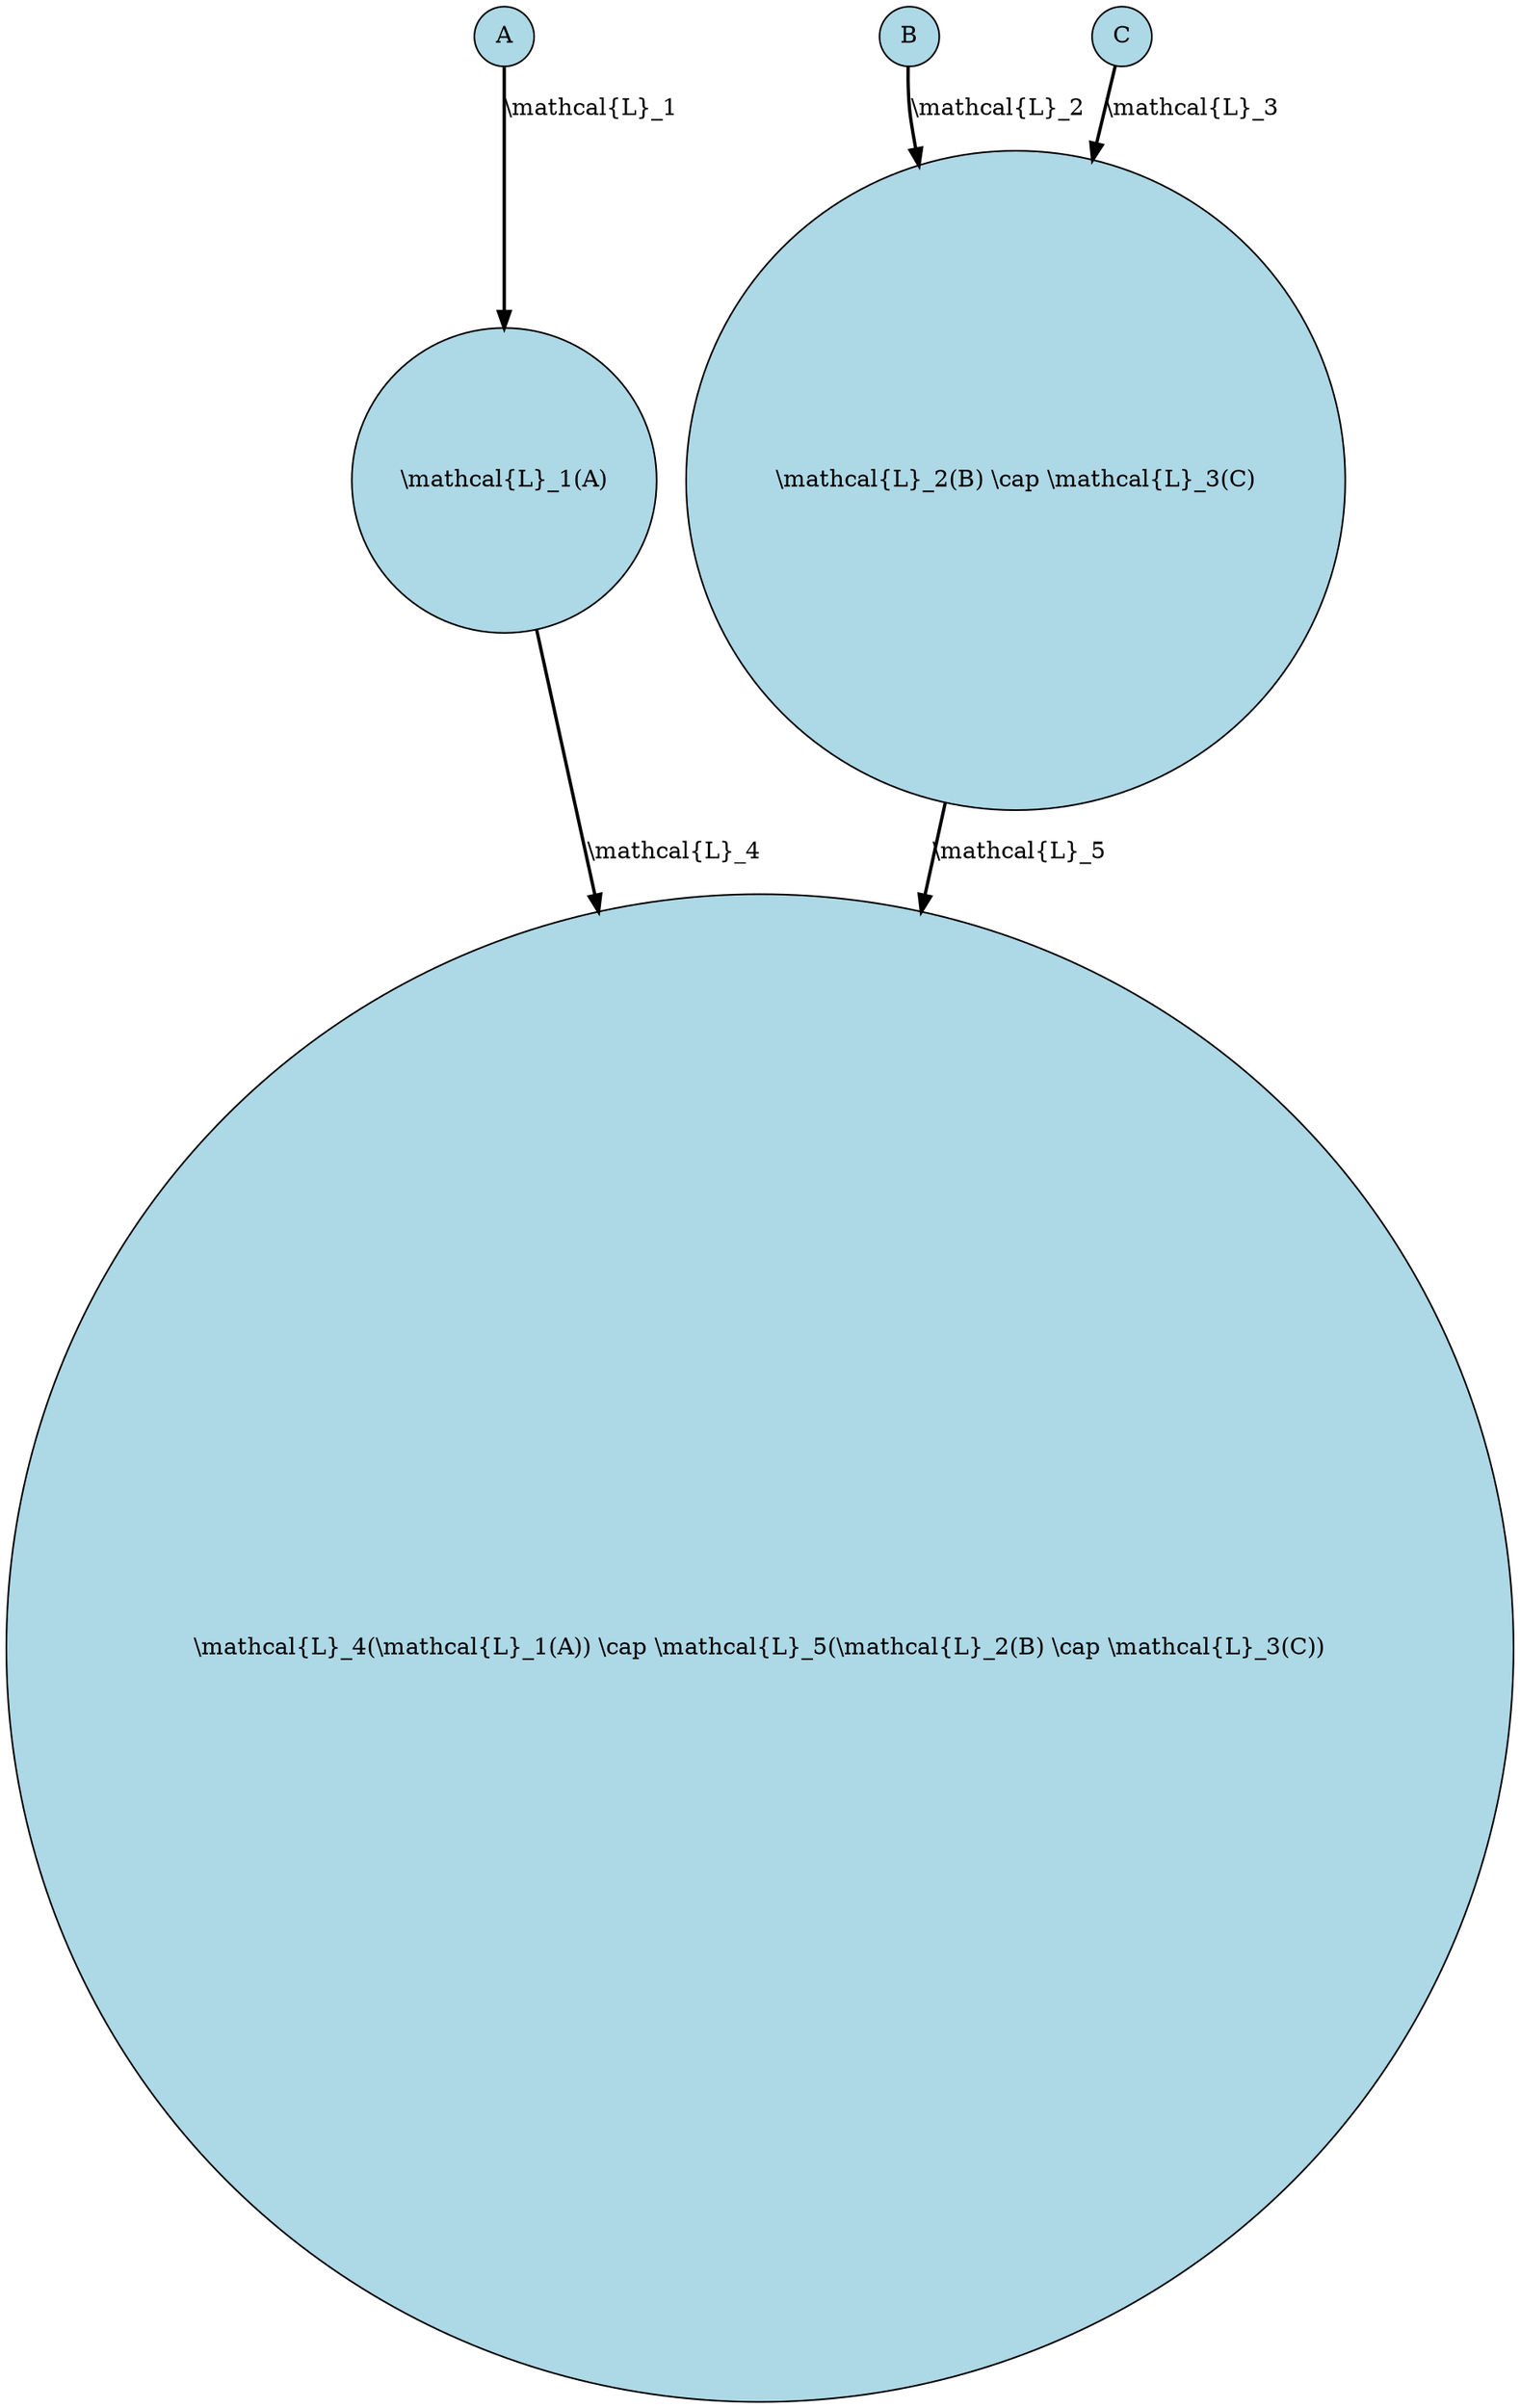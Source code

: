 strict digraph "algebraic-perspective" {
  node [shape="circle",style="filled",fillcolor="lightblue"];
  edge [style="bold"];
  ordering="in";

  "A'" [label="\\mathcal{L}_1(A)"];
  "B int C" [label="\\mathcal{L}_2(B) \\cap \\mathcal{L}_3(C)"];
  "A int B int C" [label="\\mathcal{L}_4(\\mathcal{L}_1(A)) \\cap \\mathcal{L}_5(\\mathcal{L}_2(B) \\cap \\mathcal{L}_3(C))"];

  "A" -> "A'" [label="\\mathcal{L}_1"];
  "B" -> "B int C" [label="\\mathcal{L}_2"];
  "C" -> "B int C" [label="\\mathcal{L}_3"];
  "A'" -> "A int B int C" [label="\\mathcal{L}_4"];
  "B int C" -> "A int B int C" [label="\\mathcal{L}_5"];
}
